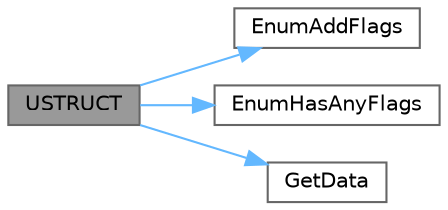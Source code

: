 digraph "USTRUCT"
{
 // INTERACTIVE_SVG=YES
 // LATEX_PDF_SIZE
  bgcolor="transparent";
  edge [fontname=Helvetica,fontsize=10,labelfontname=Helvetica,labelfontsize=10];
  node [fontname=Helvetica,fontsize=10,shape=box,height=0.2,width=0.4];
  rankdir="LR";
  Node1 [id="Node000001",label="USTRUCT",height=0.2,width=0.4,color="gray40", fillcolor="grey60", style="filled", fontcolor="black",tooltip="Data about editor-side struct property indices."];
  Node1 -> Node2 [id="edge1_Node000001_Node000002",color="steelblue1",style="solid",tooltip=" "];
  Node2 [id="Node000002",label="EnumAddFlags",height=0.2,width=0.4,color="grey40", fillcolor="white", style="filled",URL="$d8/de7/EnumClassFlags_8h.html#afb6302d7b0038eb50a455a77de560617",tooltip=" "];
  Node1 -> Node3 [id="edge2_Node000001_Node000003",color="steelblue1",style="solid",tooltip=" "];
  Node3 [id="Node000003",label="EnumHasAnyFlags",height=0.2,width=0.4,color="grey40", fillcolor="white", style="filled",URL="$d8/de7/EnumClassFlags_8h.html#a584482cc5c314e3e8ea8d24c7adf9f6e",tooltip=" "];
  Node1 -> Node4 [id="edge3_Node000001_Node000004",color="steelblue1",style="solid",tooltip=" "];
  Node4 [id="Node000004",label="GetData",height=0.2,width=0.4,color="grey40", fillcolor="white", style="filled",URL="$d3/ddf/StringConv_8h.html#a4111b73e6a9d7101173e7223118962f3",tooltip=" "];
}
